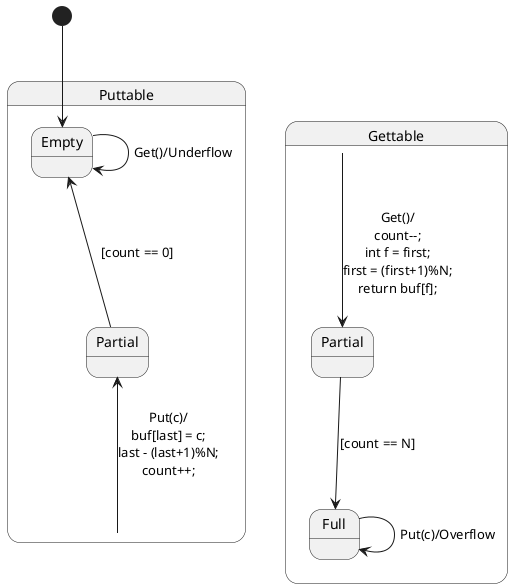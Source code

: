 ﻿@startuml GUI controller
skinparam {
    defaultFontName Ricty Diminished
    monochrome true
}

state WaitingForClick
state Dragging
state OutOfCanvas

[*] --> WaitingForClick
WaitingForClick -down-> Dragging : mouseDown/\nrecordFirstPoint,\nbeginAnimation
Dragging -> Dragging : mouseMove/\nanimateRectangle
Dragging -up-> WaitingForClick : mouseUp/\nstopAnimation,\ndrawRectangle
Dragging -down-> OutOfCanvas : mouseLeave/\npauseAnimation
OutOfCanvas -up-> Dragging : mouseEnter/\nresumeAnimation
WaitingForClick -> [*] : abort
Dragging -> [*] : abort/stopAnimation
OutOfCanvas -> [*] : abort/stopAnimation
@enduml

@startuml circular buffer
skinparam {
    defaultFontName Ricty Diminished
    monochrome true
}

state Puttable {
    state Empty
    state Partial1 as "Partial"

    Empty -> Empty : Get()/Underflow
    Partial1 -up-> Empty : [count == 0]
    Puttable -up-> Partial1 : Put(c)/\nbuf[last] = c;\nlast - (last+1)%N;\ncount++;
}

state Gettable {
    state Full
    state Partial2 as "Partial"

    Full -> Full : Put(c)/Overflow
    Partial2 -down-> Full : [count == N]
    Gettable -down-> Partial2 : Get()/\ncount--;\nint f = first;\nfirst = (first+1)%N;\nreturn buf[f];
}

[*] --> Empty
Partial1 -[hidden]right-> Partial2
@enduml
